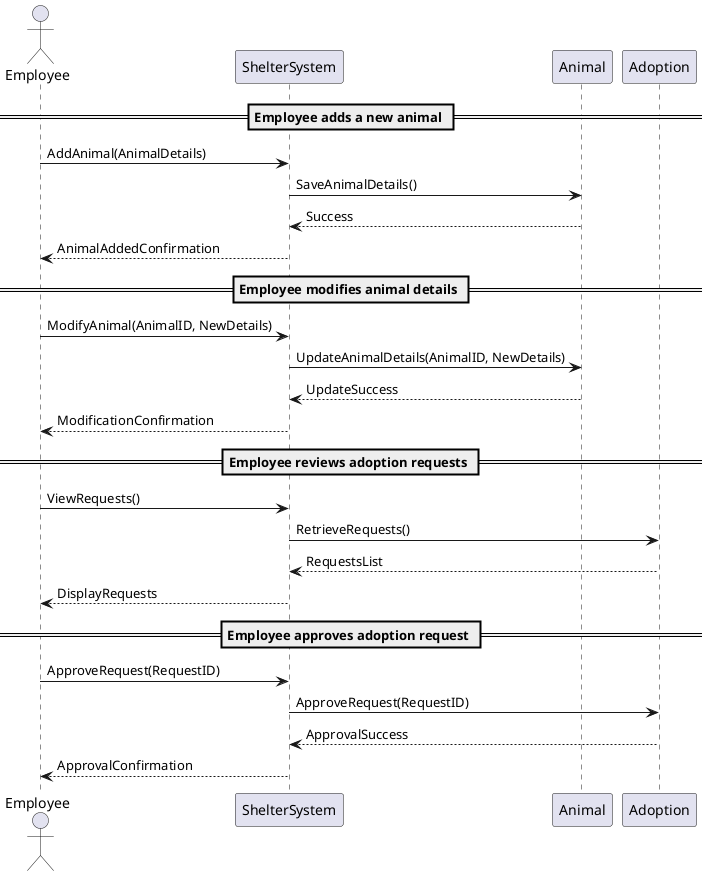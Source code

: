 @startuml
actor Employee as Worker
participant ShelterSystem
participant Animal
participant Adoption

== Employee adds a new animal ==
Worker -> ShelterSystem: AddAnimal(AnimalDetails)
ShelterSystem -> Animal: SaveAnimalDetails()
Animal --> ShelterSystem: Success
ShelterSystem --> Worker: AnimalAddedConfirmation

== Employee modifies animal details ==
Worker -> ShelterSystem: ModifyAnimal(AnimalID, NewDetails)
ShelterSystem -> Animal: UpdateAnimalDetails(AnimalID, NewDetails)
Animal --> ShelterSystem: UpdateSuccess
ShelterSystem --> Worker: ModificationConfirmation

== Employee reviews adoption requests ==
Worker -> ShelterSystem: ViewRequests()
ShelterSystem -> Adoption: RetrieveRequests()
Adoption --> ShelterSystem: RequestsList
ShelterSystem --> Worker: DisplayRequests

== Employee approves adoption request ==
Worker -> ShelterSystem: ApproveRequest(RequestID)
ShelterSystem -> Adoption: ApproveRequest(RequestID)
Adoption --> ShelterSystem: ApprovalSuccess
ShelterSystem --> Worker: ApprovalConfirmation
@enduml
